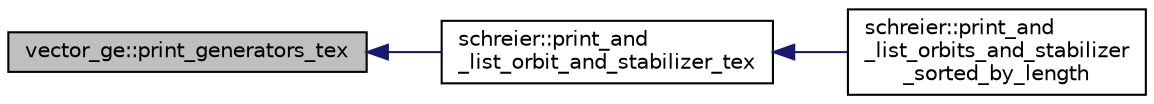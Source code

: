 digraph "vector_ge::print_generators_tex"
{
  edge [fontname="Helvetica",fontsize="10",labelfontname="Helvetica",labelfontsize="10"];
  node [fontname="Helvetica",fontsize="10",shape=record];
  rankdir="LR";
  Node3638 [label="vector_ge::print_generators_tex",height=0.2,width=0.4,color="black", fillcolor="grey75", style="filled", fontcolor="black"];
  Node3638 -> Node3639 [dir="back",color="midnightblue",fontsize="10",style="solid",fontname="Helvetica"];
  Node3639 [label="schreier::print_and\l_list_orbit_and_stabilizer_tex",height=0.2,width=0.4,color="black", fillcolor="white", style="filled",URL="$d3/dd6/classschreier.html#a52098502f3919b9b57e1ebb4feba42bb"];
  Node3639 -> Node3640 [dir="back",color="midnightblue",fontsize="10",style="solid",fontname="Helvetica"];
  Node3640 [label="schreier::print_and\l_list_orbits_and_stabilizer\l_sorted_by_length",height=0.2,width=0.4,color="black", fillcolor="white", style="filled",URL="$d3/dd6/classschreier.html#ab8afe2cb22f49ac1baae07143a6bb3fb"];
}
